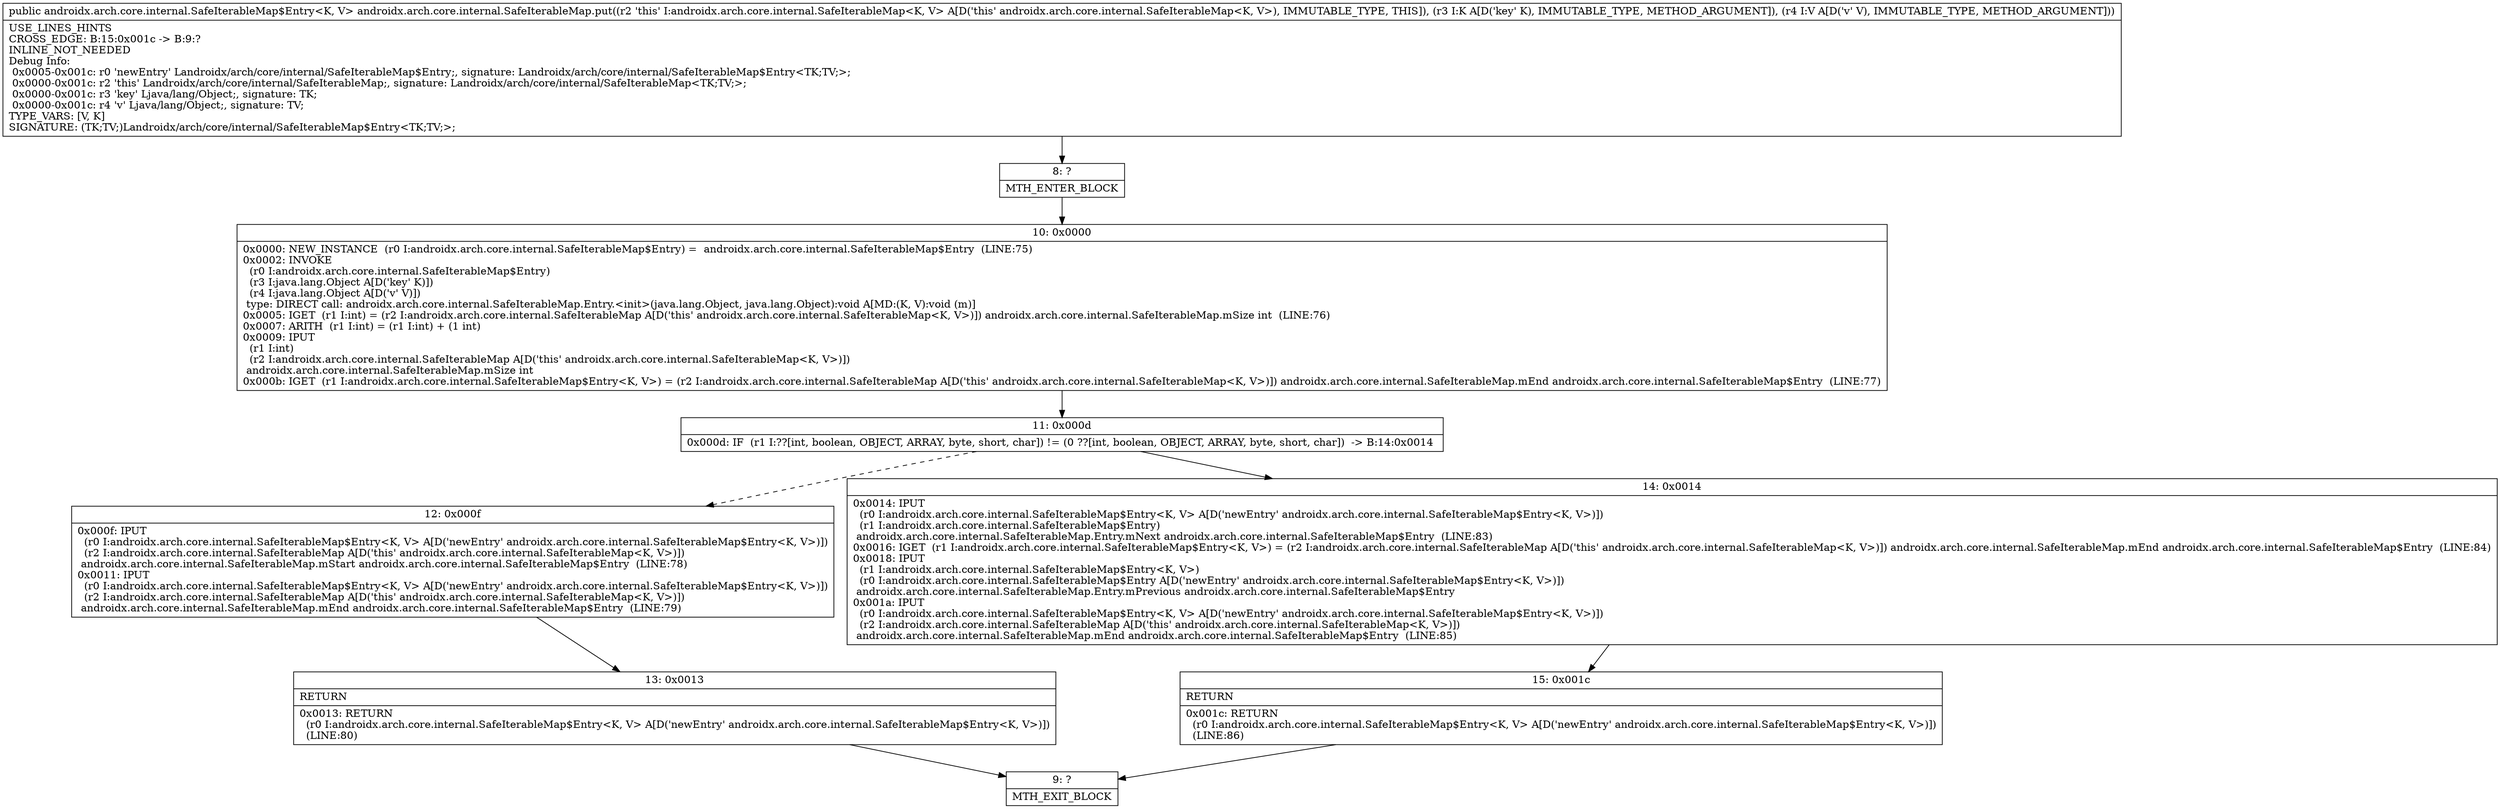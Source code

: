 digraph "CFG forandroidx.arch.core.internal.SafeIterableMap.put(Ljava\/lang\/Object;Ljava\/lang\/Object;)Landroidx\/arch\/core\/internal\/SafeIterableMap$Entry;" {
Node_8 [shape=record,label="{8\:\ ?|MTH_ENTER_BLOCK\l}"];
Node_10 [shape=record,label="{10\:\ 0x0000|0x0000: NEW_INSTANCE  (r0 I:androidx.arch.core.internal.SafeIterableMap$Entry) =  androidx.arch.core.internal.SafeIterableMap$Entry  (LINE:75)\l0x0002: INVOKE  \l  (r0 I:androidx.arch.core.internal.SafeIterableMap$Entry)\l  (r3 I:java.lang.Object A[D('key' K)])\l  (r4 I:java.lang.Object A[D('v' V)])\l type: DIRECT call: androidx.arch.core.internal.SafeIterableMap.Entry.\<init\>(java.lang.Object, java.lang.Object):void A[MD:(K, V):void (m)]\l0x0005: IGET  (r1 I:int) = (r2 I:androidx.arch.core.internal.SafeIterableMap A[D('this' androidx.arch.core.internal.SafeIterableMap\<K, V\>)]) androidx.arch.core.internal.SafeIterableMap.mSize int  (LINE:76)\l0x0007: ARITH  (r1 I:int) = (r1 I:int) + (1 int) \l0x0009: IPUT  \l  (r1 I:int)\l  (r2 I:androidx.arch.core.internal.SafeIterableMap A[D('this' androidx.arch.core.internal.SafeIterableMap\<K, V\>)])\l androidx.arch.core.internal.SafeIterableMap.mSize int \l0x000b: IGET  (r1 I:androidx.arch.core.internal.SafeIterableMap$Entry\<K, V\>) = (r2 I:androidx.arch.core.internal.SafeIterableMap A[D('this' androidx.arch.core.internal.SafeIterableMap\<K, V\>)]) androidx.arch.core.internal.SafeIterableMap.mEnd androidx.arch.core.internal.SafeIterableMap$Entry  (LINE:77)\l}"];
Node_11 [shape=record,label="{11\:\ 0x000d|0x000d: IF  (r1 I:??[int, boolean, OBJECT, ARRAY, byte, short, char]) != (0 ??[int, boolean, OBJECT, ARRAY, byte, short, char])  \-\> B:14:0x0014 \l}"];
Node_12 [shape=record,label="{12\:\ 0x000f|0x000f: IPUT  \l  (r0 I:androidx.arch.core.internal.SafeIterableMap$Entry\<K, V\> A[D('newEntry' androidx.arch.core.internal.SafeIterableMap$Entry\<K, V\>)])\l  (r2 I:androidx.arch.core.internal.SafeIterableMap A[D('this' androidx.arch.core.internal.SafeIterableMap\<K, V\>)])\l androidx.arch.core.internal.SafeIterableMap.mStart androidx.arch.core.internal.SafeIterableMap$Entry  (LINE:78)\l0x0011: IPUT  \l  (r0 I:androidx.arch.core.internal.SafeIterableMap$Entry\<K, V\> A[D('newEntry' androidx.arch.core.internal.SafeIterableMap$Entry\<K, V\>)])\l  (r2 I:androidx.arch.core.internal.SafeIterableMap A[D('this' androidx.arch.core.internal.SafeIterableMap\<K, V\>)])\l androidx.arch.core.internal.SafeIterableMap.mEnd androidx.arch.core.internal.SafeIterableMap$Entry  (LINE:79)\l}"];
Node_13 [shape=record,label="{13\:\ 0x0013|RETURN\l|0x0013: RETURN  \l  (r0 I:androidx.arch.core.internal.SafeIterableMap$Entry\<K, V\> A[D('newEntry' androidx.arch.core.internal.SafeIterableMap$Entry\<K, V\>)])\l  (LINE:80)\l}"];
Node_9 [shape=record,label="{9\:\ ?|MTH_EXIT_BLOCK\l}"];
Node_14 [shape=record,label="{14\:\ 0x0014|0x0014: IPUT  \l  (r0 I:androidx.arch.core.internal.SafeIterableMap$Entry\<K, V\> A[D('newEntry' androidx.arch.core.internal.SafeIterableMap$Entry\<K, V\>)])\l  (r1 I:androidx.arch.core.internal.SafeIterableMap$Entry)\l androidx.arch.core.internal.SafeIterableMap.Entry.mNext androidx.arch.core.internal.SafeIterableMap$Entry  (LINE:83)\l0x0016: IGET  (r1 I:androidx.arch.core.internal.SafeIterableMap$Entry\<K, V\>) = (r2 I:androidx.arch.core.internal.SafeIterableMap A[D('this' androidx.arch.core.internal.SafeIterableMap\<K, V\>)]) androidx.arch.core.internal.SafeIterableMap.mEnd androidx.arch.core.internal.SafeIterableMap$Entry  (LINE:84)\l0x0018: IPUT  \l  (r1 I:androidx.arch.core.internal.SafeIterableMap$Entry\<K, V\>)\l  (r0 I:androidx.arch.core.internal.SafeIterableMap$Entry A[D('newEntry' androidx.arch.core.internal.SafeIterableMap$Entry\<K, V\>)])\l androidx.arch.core.internal.SafeIterableMap.Entry.mPrevious androidx.arch.core.internal.SafeIterableMap$Entry \l0x001a: IPUT  \l  (r0 I:androidx.arch.core.internal.SafeIterableMap$Entry\<K, V\> A[D('newEntry' androidx.arch.core.internal.SafeIterableMap$Entry\<K, V\>)])\l  (r2 I:androidx.arch.core.internal.SafeIterableMap A[D('this' androidx.arch.core.internal.SafeIterableMap\<K, V\>)])\l androidx.arch.core.internal.SafeIterableMap.mEnd androidx.arch.core.internal.SafeIterableMap$Entry  (LINE:85)\l}"];
Node_15 [shape=record,label="{15\:\ 0x001c|RETURN\l|0x001c: RETURN  \l  (r0 I:androidx.arch.core.internal.SafeIterableMap$Entry\<K, V\> A[D('newEntry' androidx.arch.core.internal.SafeIterableMap$Entry\<K, V\>)])\l  (LINE:86)\l}"];
MethodNode[shape=record,label="{public androidx.arch.core.internal.SafeIterableMap$Entry\<K, V\> androidx.arch.core.internal.SafeIterableMap.put((r2 'this' I:androidx.arch.core.internal.SafeIterableMap\<K, V\> A[D('this' androidx.arch.core.internal.SafeIterableMap\<K, V\>), IMMUTABLE_TYPE, THIS]), (r3 I:K A[D('key' K), IMMUTABLE_TYPE, METHOD_ARGUMENT]), (r4 I:V A[D('v' V), IMMUTABLE_TYPE, METHOD_ARGUMENT]))  | USE_LINES_HINTS\lCROSS_EDGE: B:15:0x001c \-\> B:9:?\lINLINE_NOT_NEEDED\lDebug Info:\l  0x0005\-0x001c: r0 'newEntry' Landroidx\/arch\/core\/internal\/SafeIterableMap$Entry;, signature: Landroidx\/arch\/core\/internal\/SafeIterableMap$Entry\<TK;TV;\>;\l  0x0000\-0x001c: r2 'this' Landroidx\/arch\/core\/internal\/SafeIterableMap;, signature: Landroidx\/arch\/core\/internal\/SafeIterableMap\<TK;TV;\>;\l  0x0000\-0x001c: r3 'key' Ljava\/lang\/Object;, signature: TK;\l  0x0000\-0x001c: r4 'v' Ljava\/lang\/Object;, signature: TV;\lTYPE_VARS: [V, K]\lSIGNATURE: (TK;TV;)Landroidx\/arch\/core\/internal\/SafeIterableMap$Entry\<TK;TV;\>;\l}"];
MethodNode -> Node_8;Node_8 -> Node_10;
Node_10 -> Node_11;
Node_11 -> Node_12[style=dashed];
Node_11 -> Node_14;
Node_12 -> Node_13;
Node_13 -> Node_9;
Node_14 -> Node_15;
Node_15 -> Node_9;
}

